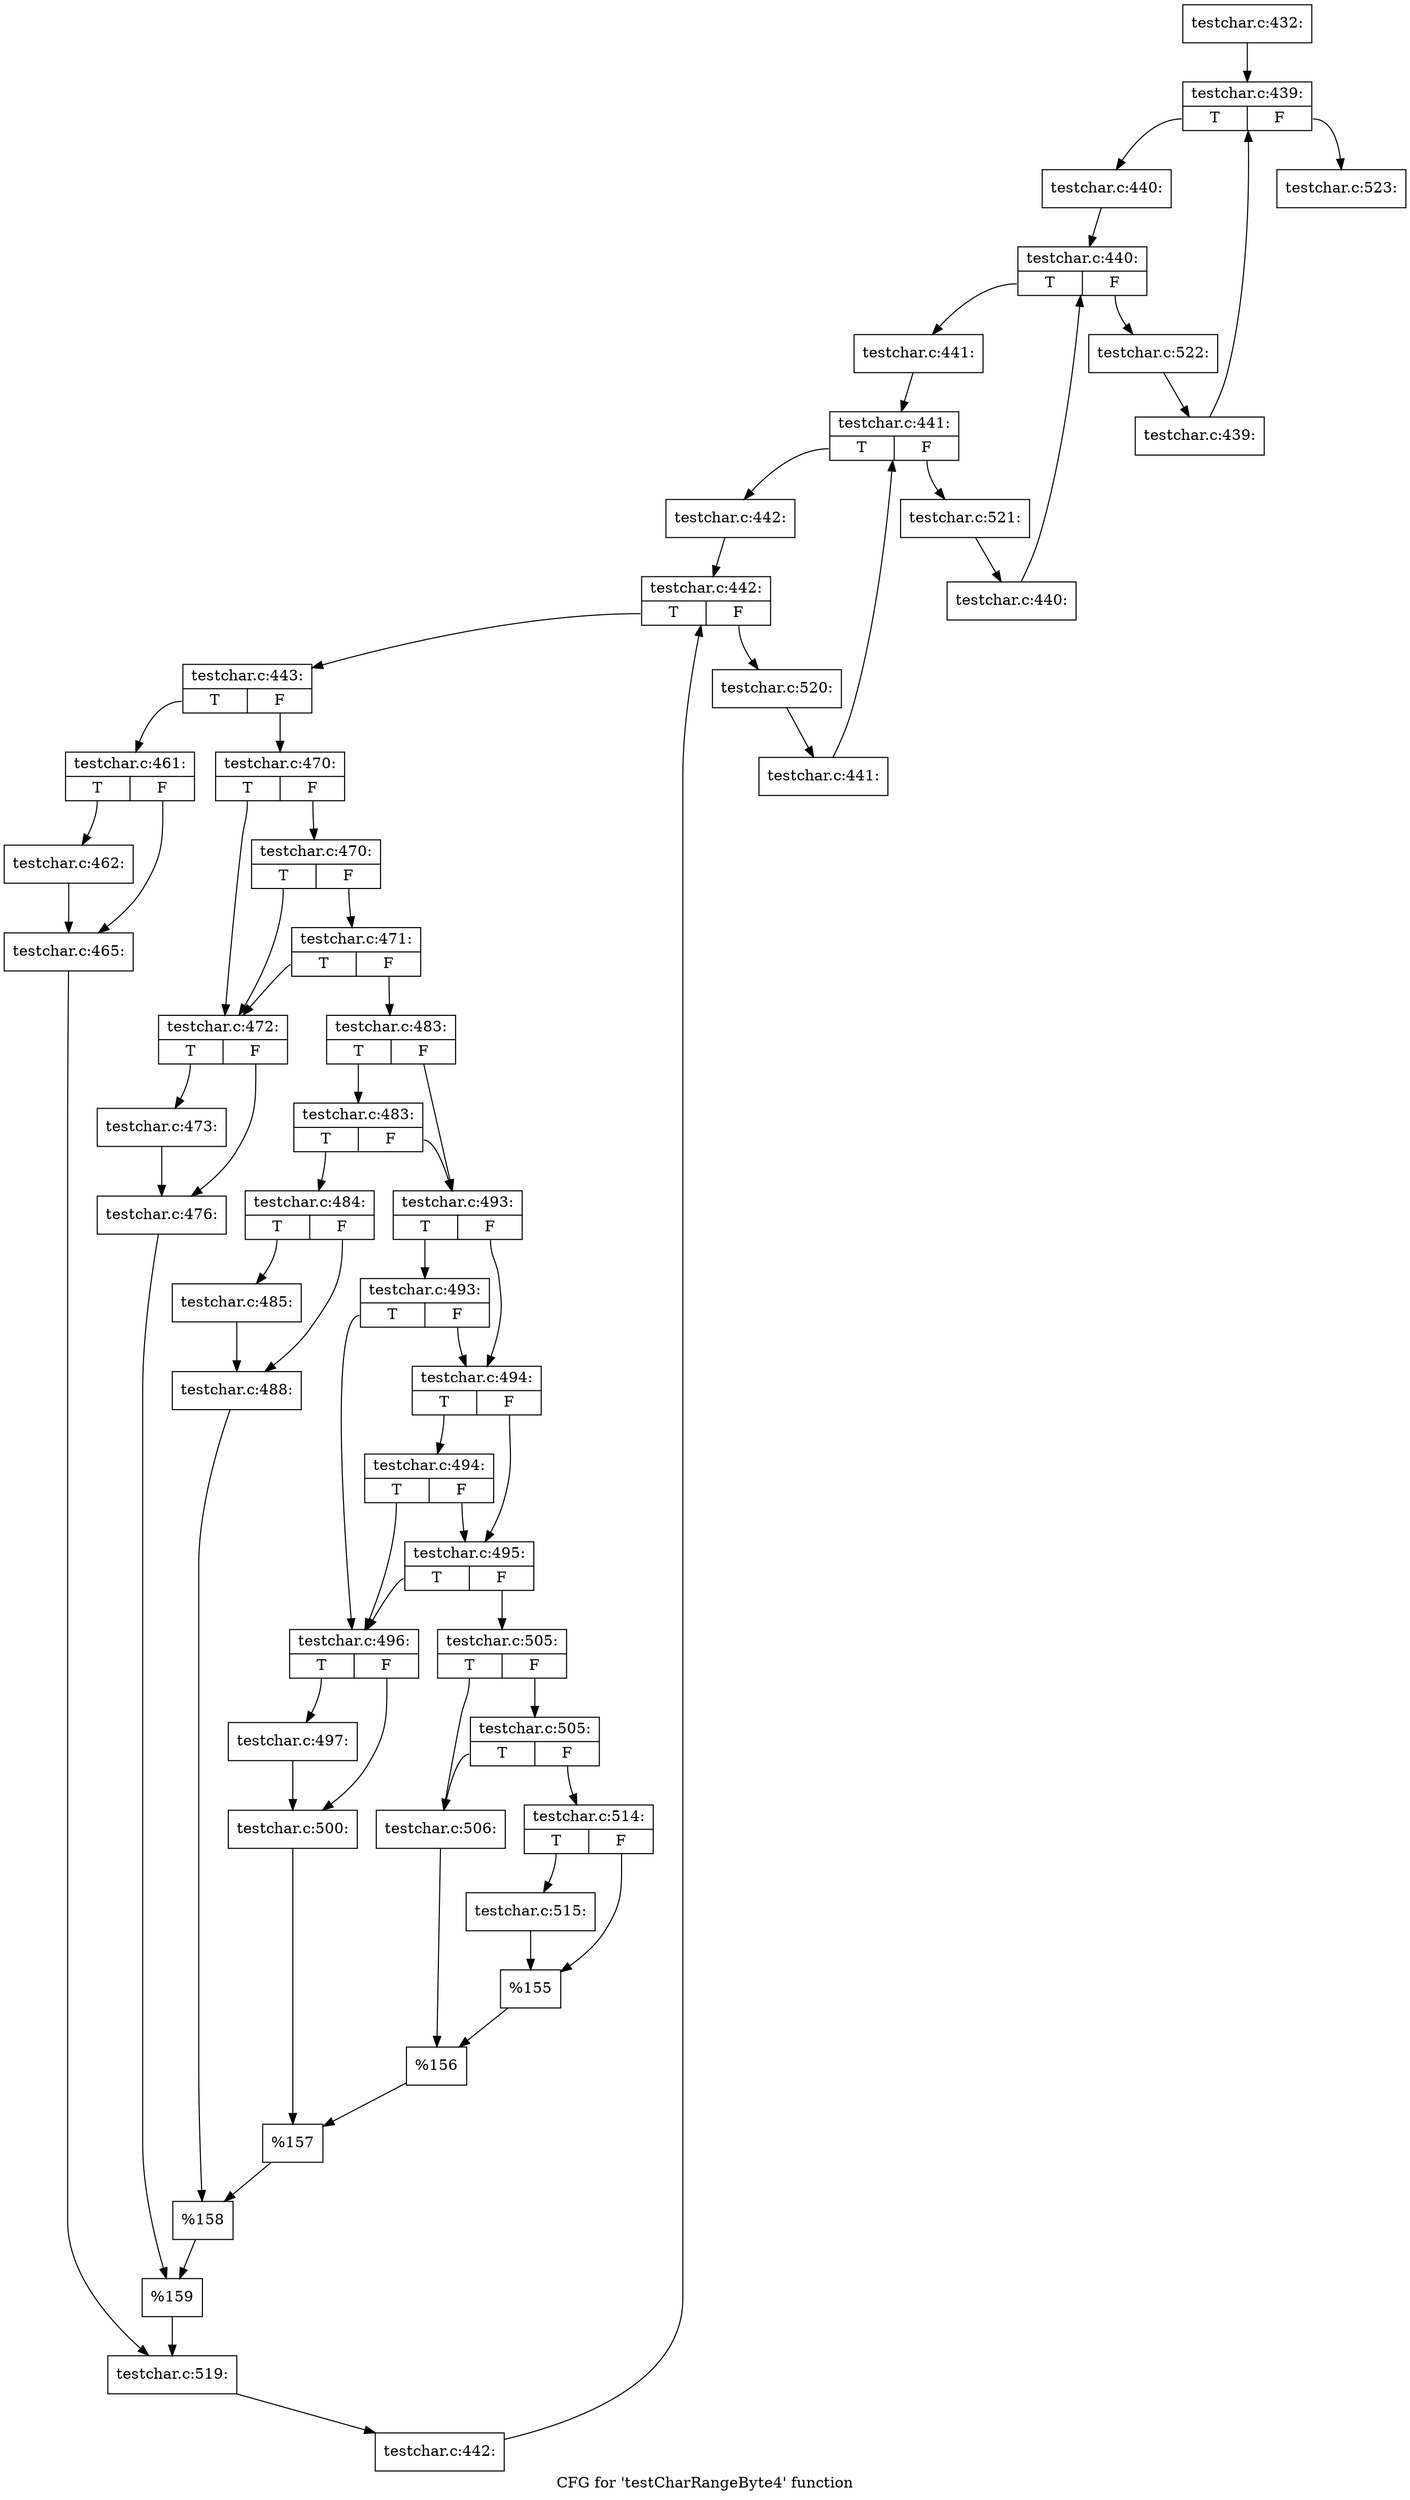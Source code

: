 digraph "CFG for 'testCharRangeByte4' function" {
	label="CFG for 'testCharRangeByte4' function";

	Node0x38fd0d0 [shape=record,label="{testchar.c:432:}"];
	Node0x38fd0d0 -> Node0x390eaa0;
	Node0x390eaa0 [shape=record,label="{testchar.c:439:|{<s0>T|<s1>F}}"];
	Node0x390eaa0:s0 -> Node0x390ed40;
	Node0x390eaa0:s1 -> Node0x390e430;
	Node0x390ed40 [shape=record,label="{testchar.c:440:}"];
	Node0x390ed40 -> Node0x390f130;
	Node0x390f130 [shape=record,label="{testchar.c:440:|{<s0>T|<s1>F}}"];
	Node0x390f130:s0 -> Node0x390f3b0;
	Node0x390f130:s1 -> Node0x390f010;
	Node0x390f3b0 [shape=record,label="{testchar.c:441:}"];
	Node0x390f3b0 -> Node0x390f7a0;
	Node0x390f7a0 [shape=record,label="{testchar.c:441:|{<s0>T|<s1>F}}"];
	Node0x390f7a0:s0 -> Node0x390fa20;
	Node0x390f7a0:s1 -> Node0x390f680;
	Node0x390fa20 [shape=record,label="{testchar.c:442:}"];
	Node0x390fa20 -> Node0x390fe10;
	Node0x390fe10 [shape=record,label="{testchar.c:442:|{<s0>T|<s1>F}}"];
	Node0x390fe10:s0 -> Node0x3910090;
	Node0x390fe10:s1 -> Node0x390fcf0;
	Node0x3910090 [shape=record,label="{testchar.c:443:|{<s0>T|<s1>F}}"];
	Node0x3910090:s0 -> Node0x38c8340;
	Node0x3910090:s1 -> Node0x39129c0;
	Node0x38c8340 [shape=record,label="{testchar.c:461:|{<s0>T|<s1>F}}"];
	Node0x38c8340:s0 -> Node0x3912ed0;
	Node0x38c8340:s1 -> Node0x3912f20;
	Node0x3912ed0 [shape=record,label="{testchar.c:462:}"];
	Node0x3912ed0 -> Node0x3912f20;
	Node0x3912f20 [shape=record,label="{testchar.c:465:}"];
	Node0x3912f20 -> Node0x3912970;
	Node0x39129c0 [shape=record,label="{testchar.c:470:|{<s0>T|<s1>F}}"];
	Node0x39129c0:s0 -> Node0x39138b0;
	Node0x39129c0:s1 -> Node0x3913a20;
	Node0x3913a20 [shape=record,label="{testchar.c:470:|{<s0>T|<s1>F}}"];
	Node0x3913a20:s0 -> Node0x39138b0;
	Node0x3913a20:s1 -> Node0x39139a0;
	Node0x39139a0 [shape=record,label="{testchar.c:471:|{<s0>T|<s1>F}}"];
	Node0x39139a0:s0 -> Node0x39138b0;
	Node0x39139a0:s1 -> Node0x3913950;
	Node0x39138b0 [shape=record,label="{testchar.c:472:|{<s0>T|<s1>F}}"];
	Node0x39138b0:s0 -> Node0x3914540;
	Node0x39138b0:s1 -> Node0x3914590;
	Node0x3914540 [shape=record,label="{testchar.c:473:}"];
	Node0x3914540 -> Node0x3914590;
	Node0x3914590 [shape=record,label="{testchar.c:476:}"];
	Node0x3914590 -> Node0x3913900;
	Node0x3913950 [shape=record,label="{testchar.c:483:|{<s0>T|<s1>F}}"];
	Node0x3913950:s0 -> Node0x3914e90;
	Node0x3913950:s1 -> Node0x3914e40;
	Node0x3914e90 [shape=record,label="{testchar.c:483:|{<s0>T|<s1>F}}"];
	Node0x3914e90:s0 -> Node0x3914da0;
	Node0x3914e90:s1 -> Node0x3914e40;
	Node0x3914da0 [shape=record,label="{testchar.c:484:|{<s0>T|<s1>F}}"];
	Node0x3914da0:s0 -> Node0x39156e0;
	Node0x3914da0:s1 -> Node0x3915730;
	Node0x39156e0 [shape=record,label="{testchar.c:485:}"];
	Node0x39156e0 -> Node0x3915730;
	Node0x3915730 [shape=record,label="{testchar.c:488:}"];
	Node0x3915730 -> Node0x3914df0;
	Node0x3914e40 [shape=record,label="{testchar.c:493:|{<s0>T|<s1>F}}"];
	Node0x3914e40:s0 -> Node0x3916130;
	Node0x3914e40:s1 -> Node0x39160b0;
	Node0x3916130 [shape=record,label="{testchar.c:493:|{<s0>T|<s1>F}}"];
	Node0x3916130:s0 -> Node0x3915f40;
	Node0x3916130:s1 -> Node0x39160b0;
	Node0x39160b0 [shape=record,label="{testchar.c:494:|{<s0>T|<s1>F}}"];
	Node0x39160b0:s0 -> Node0x3916610;
	Node0x39160b0:s1 -> Node0x3916030;
	Node0x3916610 [shape=record,label="{testchar.c:494:|{<s0>T|<s1>F}}"];
	Node0x3916610:s0 -> Node0x3915f40;
	Node0x3916610:s1 -> Node0x3916030;
	Node0x3916030 [shape=record,label="{testchar.c:495:|{<s0>T|<s1>F}}"];
	Node0x3916030:s0 -> Node0x3915f40;
	Node0x3916030:s1 -> Node0x3915fe0;
	Node0x3915f40 [shape=record,label="{testchar.c:496:|{<s0>T|<s1>F}}"];
	Node0x3915f40:s0 -> Node0x3916be0;
	Node0x3915f40:s1 -> Node0x38f8f60;
	Node0x3916be0 [shape=record,label="{testchar.c:497:}"];
	Node0x3916be0 -> Node0x38f8f60;
	Node0x38f8f60 [shape=record,label="{testchar.c:500:}"];
	Node0x38f8f60 -> Node0x3915f90;
	Node0x3915fe0 [shape=record,label="{testchar.c:505:|{<s0>T|<s1>F}}"];
	Node0x3915fe0:s0 -> Node0x3917cc0;
	Node0x3915fe0:s1 -> Node0x3917db0;
	Node0x3917db0 [shape=record,label="{testchar.c:505:|{<s0>T|<s1>F}}"];
	Node0x3917db0:s0 -> Node0x3917cc0;
	Node0x3917db0:s1 -> Node0x3917d60;
	Node0x3917cc0 [shape=record,label="{testchar.c:506:}"];
	Node0x3917cc0 -> Node0x3917d10;
	Node0x3917d60 [shape=record,label="{testchar.c:514:|{<s0>T|<s1>F}}"];
	Node0x3917d60:s0 -> Node0x3918790;
	Node0x3917d60:s1 -> Node0x39187e0;
	Node0x3918790 [shape=record,label="{testchar.c:515:}"];
	Node0x3918790 -> Node0x39187e0;
	Node0x39187e0 [shape=record,label="{%155}"];
	Node0x39187e0 -> Node0x3917d10;
	Node0x3917d10 [shape=record,label="{%156}"];
	Node0x3917d10 -> Node0x3915f90;
	Node0x3915f90 [shape=record,label="{%157}"];
	Node0x3915f90 -> Node0x3914df0;
	Node0x3914df0 [shape=record,label="{%158}"];
	Node0x3914df0 -> Node0x3913900;
	Node0x3913900 [shape=record,label="{%159}"];
	Node0x3913900 -> Node0x3912970;
	Node0x3912970 [shape=record,label="{testchar.c:519:}"];
	Node0x3912970 -> Node0x3910000;
	Node0x3910000 [shape=record,label="{testchar.c:442:}"];
	Node0x3910000 -> Node0x390fe10;
	Node0x390fcf0 [shape=record,label="{testchar.c:520:}"];
	Node0x390fcf0 -> Node0x390f990;
	Node0x390f990 [shape=record,label="{testchar.c:441:}"];
	Node0x390f990 -> Node0x390f7a0;
	Node0x390f680 [shape=record,label="{testchar.c:521:}"];
	Node0x390f680 -> Node0x390f320;
	Node0x390f320 [shape=record,label="{testchar.c:440:}"];
	Node0x390f320 -> Node0x390f130;
	Node0x390f010 [shape=record,label="{testchar.c:522:}"];
	Node0x390f010 -> Node0x390ecb0;
	Node0x390ecb0 [shape=record,label="{testchar.c:439:}"];
	Node0x390ecb0 -> Node0x390eaa0;
	Node0x390e430 [shape=record,label="{testchar.c:523:}"];
}
